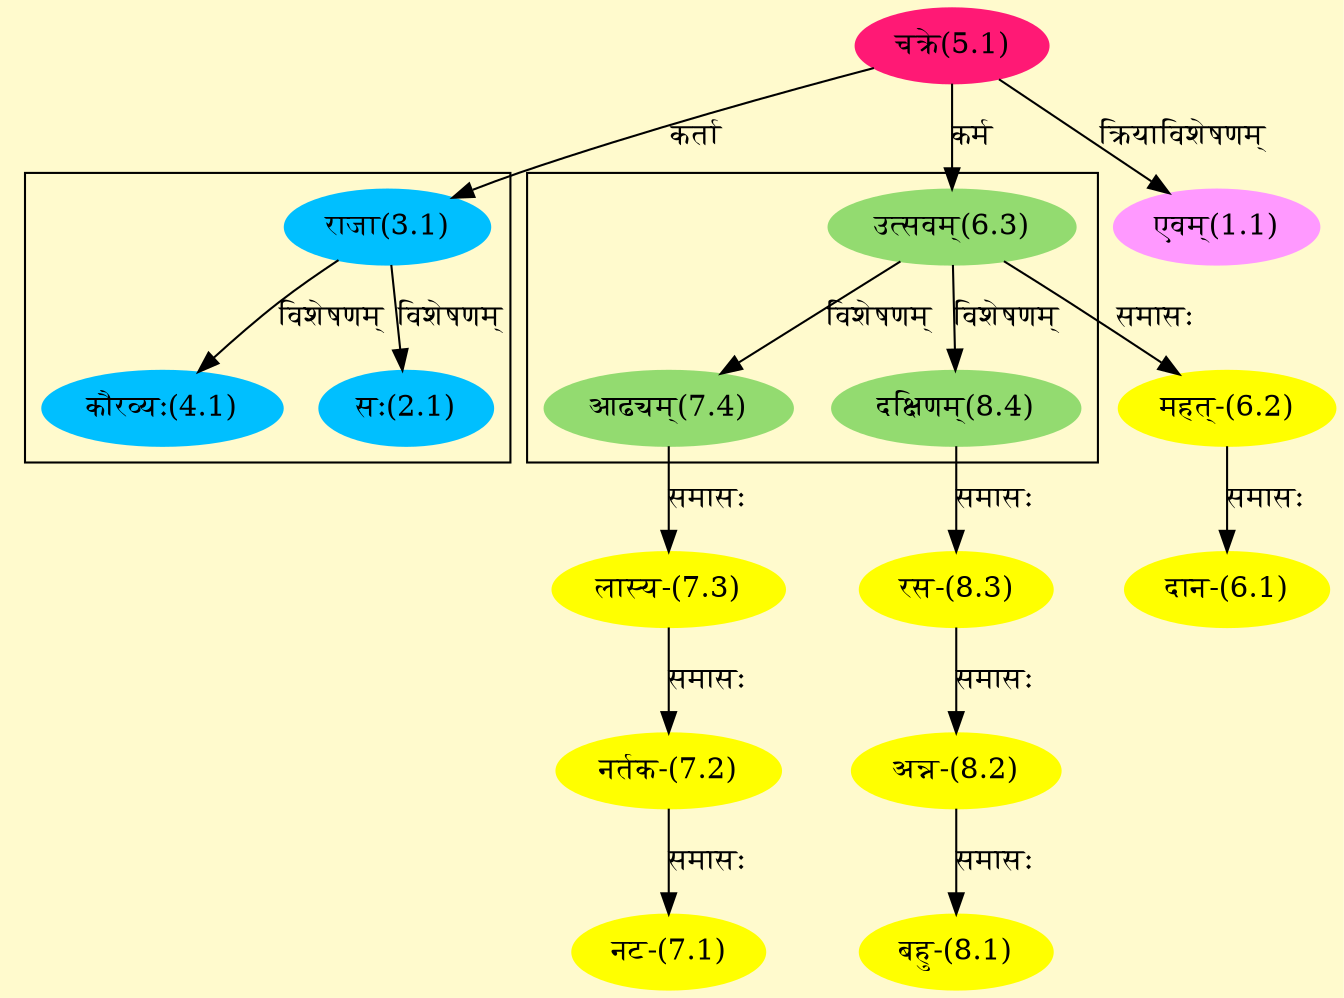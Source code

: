 digraph G{
rankdir=BT;
 compound=true;
 bgcolor="lemonchiffon1";

subgraph cluster_1{
Node2_1 [style=filled, color="#00BFFF" label = "सः(2.1)"]
Node3_1 [style=filled, color="#00BFFF" label = "राजा(3.1)"]
Node4_1 [style=filled, color="#00BFFF" label = "कौरव्यः(4.1)"]

}

subgraph cluster_2{
Node7_4 [style=filled, color="#93DB70" label = "आढ्यम्(7.4)"]
Node6_3 [style=filled, color="#93DB70" label = "उत्सवम्(6.3)"]
Node8_4 [style=filled, color="#93DB70" label = "दक्षिणम्(8.4)"]

}
Node1_1 [style=filled, color="#FF99FF" label = "एवम्(1.1)"]
Node5_1 [style=filled, color="#FF1975" label = "चक्रे(5.1)"]
Node3_1 [style=filled, color="#00BFFF" label = "राजा(3.1)"]
Node [style=filled, color="" label = "()"]
Node6_1 [style=filled, color="#FFFF00" label = "दान-(6.1)"]
Node6_2 [style=filled, color="#FFFF00" label = "महत्-(6.2)"]
Node6_3 [style=filled, color="#93DB70" label = "उत्सवम्(6.3)"]
Node7_1 [style=filled, color="#FFFF00" label = "नट-(7.1)"]
Node7_2 [style=filled, color="#FFFF00" label = "नर्तक-(7.2)"]
Node7_3 [style=filled, color="#FFFF00" label = "लास्य-(7.3)"]
Node7_4 [style=filled, color="#93DB70" label = "आढ्यम्(7.4)"]
Node8_1 [style=filled, color="#FFFF00" label = "बहु-(8.1)"]
Node8_2 [style=filled, color="#FFFF00" label = "अन्न-(8.2)"]
Node8_3 [style=filled, color="#FFFF00" label = "रस-(8.3)"]
Node8_4 [style=filled, color="#93DB70" label = "दक्षिणम्(8.4)"]
/* Start of Relations section */

Node1_1 -> Node5_1 [  label="क्रियाविशेषणम्"  dir="back" ]
Node2_1 -> Node3_1 [  label="विशेषणम्"  dir="back" ]
Node3_1 -> Node5_1 [  label="कर्ता"  dir="back" ]
Node4_1 -> Node3_1 [  label="विशेषणम्"  dir="back" ]
Node6_1 -> Node6_2 [  label="समासः"  dir="back" ]
Node6_2 -> Node6_3 [  label="समासः"  dir="back" ]
Node6_3 -> Node5_1 [  label="कर्म"  dir="back" ]
Node7_1 -> Node7_2 [  label="समासः"  dir="back" ]
Node7_2 -> Node7_3 [  label="समासः"  dir="back" ]
Node7_3 -> Node7_4 [  label="समासः"  dir="back" ]
Node7_4 -> Node6_3 [  label="विशेषणम्"  dir="back" ]
Node8_1 -> Node8_2 [  label="समासः"  dir="back" ]
Node8_2 -> Node8_3 [  label="समासः"  dir="back" ]
Node8_3 -> Node8_4 [  label="समासः"  dir="back" ]
Node8_4 -> Node6_3 [  label="विशेषणम्"  dir="back" ]
}
